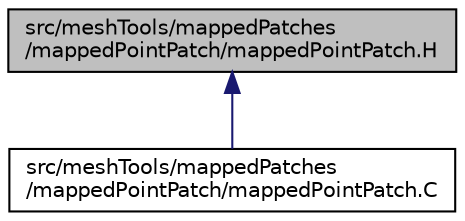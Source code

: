 digraph "src/meshTools/mappedPatches/mappedPointPatch/mappedPointPatch.H"
{
  bgcolor="transparent";
  edge [fontname="Helvetica",fontsize="10",labelfontname="Helvetica",labelfontsize="10"];
  node [fontname="Helvetica",fontsize="10",shape=record];
  Node215 [label="src/meshTools/mappedPatches\l/mappedPointPatch/mappedPointPatch.H",height=0.2,width=0.4,color="black", fillcolor="grey75", style="filled", fontcolor="black"];
  Node215 -> Node216 [dir="back",color="midnightblue",fontsize="10",style="solid",fontname="Helvetica"];
  Node216 [label="src/meshTools/mappedPatches\l/mappedPointPatch/mappedPointPatch.C",height=0.2,width=0.4,color="black",URL="$a08267.html"];
}
